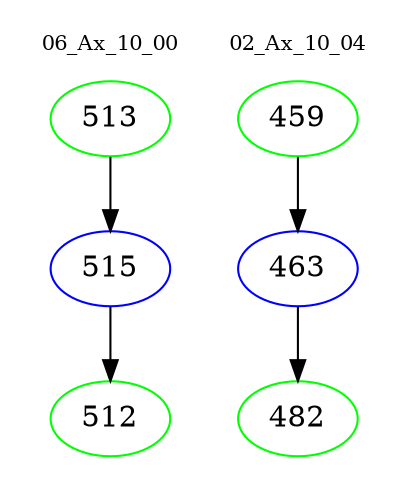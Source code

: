 digraph{
subgraph cluster_0 {
color = white
label = "06_Ax_10_00";
fontsize=10;
T0_513 [label="513", color="green"]
T0_513 -> T0_515 [color="black"]
T0_515 [label="515", color="blue"]
T0_515 -> T0_512 [color="black"]
T0_512 [label="512", color="green"]
}
subgraph cluster_1 {
color = white
label = "02_Ax_10_04";
fontsize=10;
T1_459 [label="459", color="green"]
T1_459 -> T1_463 [color="black"]
T1_463 [label="463", color="blue"]
T1_463 -> T1_482 [color="black"]
T1_482 [label="482", color="green"]
}
}
